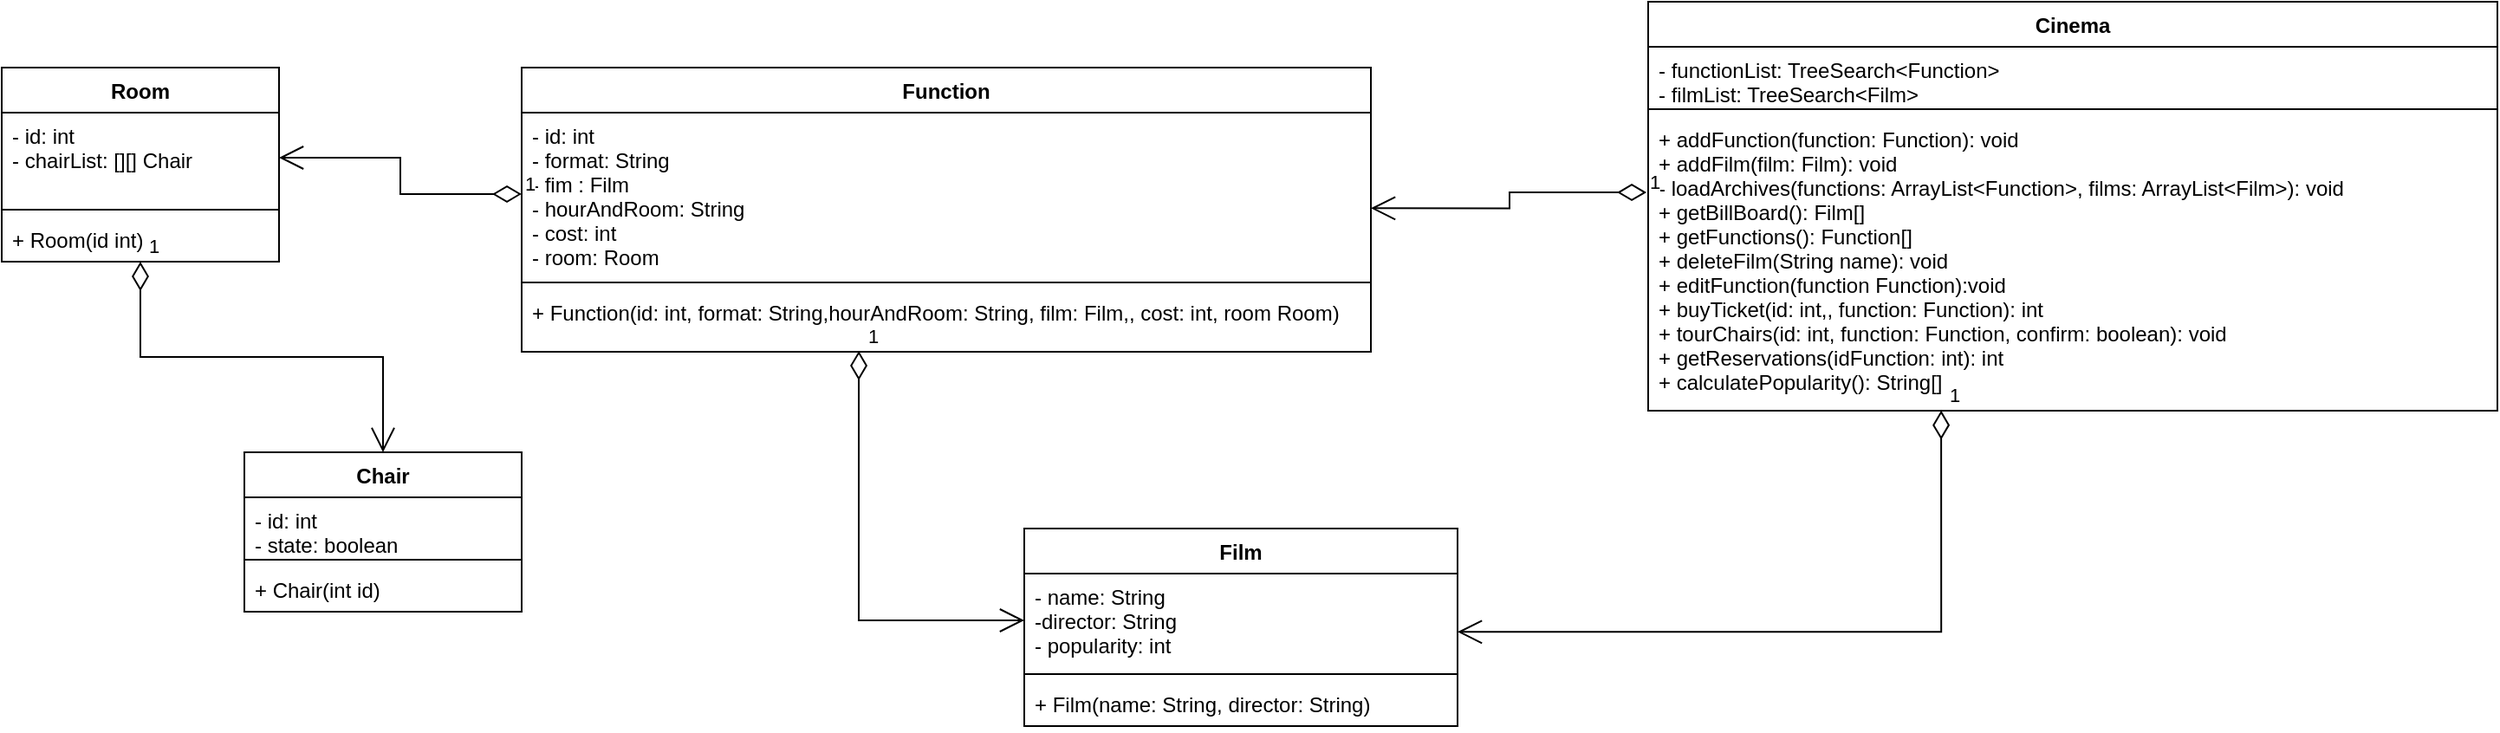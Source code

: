 <mxfile version="20.5.3" type="device"><diagram id="0tQVQqgjo7XDCTj0e0Ii" name="Page-1"><mxGraphModel dx="2309" dy="666" grid="1" gridSize="10" guides="1" tooltips="1" connect="1" arrows="1" fold="1" page="1" pageScale="1" pageWidth="827" pageHeight="1169" math="0" shadow="0"><root><mxCell id="0"/><mxCell id="1" parent="0"/><mxCell id="ztGnJhwstgP3MqO_1_AC-1" value="Cinema" style="swimlane;fontStyle=1;align=center;verticalAlign=top;childLayout=stackLayout;horizontal=1;startSize=26;horizontalStack=0;resizeParent=1;resizeParentMax=0;resizeLast=0;collapsible=1;marginBottom=0;" parent="1" vertex="1"><mxGeometry x="490" y="24" width="490" height="236" as="geometry"/></mxCell><mxCell id="ztGnJhwstgP3MqO_1_AC-2" value="- functionList: TreeSearch&lt;Function&gt;&#10;- filmList: TreeSearch&lt;Film&gt;" style="text;strokeColor=none;fillColor=none;align=left;verticalAlign=top;spacingLeft=4;spacingRight=4;overflow=hidden;rotatable=0;points=[[0,0.5],[1,0.5]];portConstraint=eastwest;" parent="ztGnJhwstgP3MqO_1_AC-1" vertex="1"><mxGeometry y="26" width="490" height="32" as="geometry"/></mxCell><mxCell id="ztGnJhwstgP3MqO_1_AC-3" value="" style="line;strokeWidth=1;fillColor=none;align=left;verticalAlign=middle;spacingTop=-1;spacingLeft=3;spacingRight=3;rotatable=0;labelPosition=right;points=[];portConstraint=eastwest;" parent="ztGnJhwstgP3MqO_1_AC-1" vertex="1"><mxGeometry y="58" width="490" height="8" as="geometry"/></mxCell><mxCell id="ztGnJhwstgP3MqO_1_AC-4" value="+ addFunction(function: Function): void&#10;+ addFilm(film: Film): void&#10;- loadArchives(functions: ArrayList&lt;Function&gt;, films: ArrayList&lt;Film&gt;): void&#10;+ getBillBoard(): Film[]&#10;+ getFunctions(): Function[]&#10;+ deleteFilm(String name): void&#10;+ editFunction(function Function):void &#10;+ buyTicket(id: int,, function: Function): int&#10;+ tourChairs(id: int, function: Function, confirm: boolean): void&#10;+ getReservations(idFunction: int): int&#10;+ calculatePopularity(): String[]" style="text;strokeColor=none;fillColor=none;align=left;verticalAlign=top;spacingLeft=4;spacingRight=4;overflow=hidden;rotatable=0;points=[[0,0.5],[1,0.5]];portConstraint=eastwest;" parent="ztGnJhwstgP3MqO_1_AC-1" vertex="1"><mxGeometry y="66" width="490" height="170" as="geometry"/></mxCell><mxCell id="mkna8YRRzsEr1GrNP2t1-1" value="Function" style="swimlane;fontStyle=1;align=center;verticalAlign=top;childLayout=stackLayout;horizontal=1;startSize=26;horizontalStack=0;resizeParent=1;resizeParentMax=0;resizeLast=0;collapsible=1;marginBottom=0;" parent="1" vertex="1"><mxGeometry x="-160" y="62" width="490" height="164" as="geometry"/></mxCell><mxCell id="mkna8YRRzsEr1GrNP2t1-2" value="- id: int&#10;- format: String&#10;- fim : Film&#10;- hourAndRoom: String&#10;- cost: int&#10;- room: Room" style="text;strokeColor=none;fillColor=none;align=left;verticalAlign=top;spacingLeft=4;spacingRight=4;overflow=hidden;rotatable=0;points=[[0,0.5],[1,0.5]];portConstraint=eastwest;" parent="mkna8YRRzsEr1GrNP2t1-1" vertex="1"><mxGeometry y="26" width="490" height="94" as="geometry"/></mxCell><mxCell id="mkna8YRRzsEr1GrNP2t1-3" value="" style="line;strokeWidth=1;fillColor=none;align=left;verticalAlign=middle;spacingTop=-1;spacingLeft=3;spacingRight=3;rotatable=0;labelPosition=right;points=[];portConstraint=eastwest;" parent="mkna8YRRzsEr1GrNP2t1-1" vertex="1"><mxGeometry y="120" width="490" height="8" as="geometry"/></mxCell><mxCell id="mkna8YRRzsEr1GrNP2t1-4" value="+ Function(id: int, format: String,hourAndRoom: String, film: Film,, cost: int, room Room)" style="text;strokeColor=none;fillColor=none;align=left;verticalAlign=top;spacingLeft=4;spacingRight=4;overflow=hidden;rotatable=0;points=[[0,0.5],[1,0.5]];portConstraint=eastwest;" parent="mkna8YRRzsEr1GrNP2t1-1" vertex="1"><mxGeometry y="128" width="490" height="36" as="geometry"/></mxCell><mxCell id="mkna8YRRzsEr1GrNP2t1-5" value="Film" style="swimlane;fontStyle=1;align=center;verticalAlign=top;childLayout=stackLayout;horizontal=1;startSize=26;horizontalStack=0;resizeParent=1;resizeParentMax=0;resizeLast=0;collapsible=1;marginBottom=0;" parent="1" vertex="1"><mxGeometry x="130" y="328" width="250" height="114" as="geometry"/></mxCell><mxCell id="mkna8YRRzsEr1GrNP2t1-6" value="- name: String&#10;-director: String&#10;- popularity: int " style="text;strokeColor=none;fillColor=none;align=left;verticalAlign=top;spacingLeft=4;spacingRight=4;overflow=hidden;rotatable=0;points=[[0,0.5],[1,0.5]];portConstraint=eastwest;" parent="mkna8YRRzsEr1GrNP2t1-5" vertex="1"><mxGeometry y="26" width="250" height="54" as="geometry"/></mxCell><mxCell id="mkna8YRRzsEr1GrNP2t1-7" value="" style="line;strokeWidth=1;fillColor=none;align=left;verticalAlign=middle;spacingTop=-1;spacingLeft=3;spacingRight=3;rotatable=0;labelPosition=right;points=[];portConstraint=eastwest;" parent="mkna8YRRzsEr1GrNP2t1-5" vertex="1"><mxGeometry y="80" width="250" height="8" as="geometry"/></mxCell><mxCell id="mkna8YRRzsEr1GrNP2t1-8" value="+ Film(name: String, director: String)" style="text;strokeColor=none;fillColor=none;align=left;verticalAlign=top;spacingLeft=4;spacingRight=4;overflow=hidden;rotatable=0;points=[[0,0.5],[1,0.5]];portConstraint=eastwest;" parent="mkna8YRRzsEr1GrNP2t1-5" vertex="1"><mxGeometry y="88" width="250" height="26" as="geometry"/></mxCell><mxCell id="1Z81CHe3184MXokjK5SE-2" value="1" style="endArrow=open;html=1;endSize=12;startArrow=diamondThin;startSize=14;startFill=0;edgeStyle=orthogonalEdgeStyle;align=left;verticalAlign=bottom;rounded=0;exitX=0.397;exitY=0.988;exitDx=0;exitDy=0;exitPerimeter=0;entryX=0;entryY=0.5;entryDx=0;entryDy=0;" parent="1" source="mkna8YRRzsEr1GrNP2t1-4" target="mkna8YRRzsEr1GrNP2t1-6" edge="1"><mxGeometry x="-1" y="3" relative="1" as="geometry"><mxPoint x="10" y="410" as="sourcePoint"/><mxPoint x="170" y="410" as="targetPoint"/></mxGeometry></mxCell><mxCell id="1Z81CHe3184MXokjK5SE-3" value="1" style="endArrow=open;html=1;endSize=12;startArrow=diamondThin;startSize=14;startFill=0;edgeStyle=orthogonalEdgeStyle;align=left;verticalAlign=bottom;rounded=0;exitX=-0.002;exitY=0.259;exitDx=0;exitDy=0;exitPerimeter=0;entryX=1;entryY=0.587;entryDx=0;entryDy=0;entryPerimeter=0;" parent="1" source="ztGnJhwstgP3MqO_1_AC-4" target="mkna8YRRzsEr1GrNP2t1-2" edge="1"><mxGeometry x="-1" y="3" relative="1" as="geometry"><mxPoint x="280" y="60" as="sourcePoint"/><mxPoint x="440" y="60" as="targetPoint"/></mxGeometry></mxCell><mxCell id="1Z81CHe3184MXokjK5SE-4" value="1" style="endArrow=open;html=1;endSize=12;startArrow=diamondThin;startSize=14;startFill=0;edgeStyle=orthogonalEdgeStyle;align=left;verticalAlign=bottom;rounded=0;exitX=0.345;exitY=0.999;exitDx=0;exitDy=0;exitPerimeter=0;entryX=1;entryY=0.623;entryDx=0;entryDy=0;entryPerimeter=0;" parent="1" source="ztGnJhwstgP3MqO_1_AC-4" target="mkna8YRRzsEr1GrNP2t1-6" edge="1"><mxGeometry x="-1" y="3" relative="1" as="geometry"><mxPoint x="490" y="380" as="sourcePoint"/><mxPoint x="650" y="380" as="targetPoint"/></mxGeometry></mxCell><mxCell id="p9YT2tWeyzOnMZ_i8SSG-1" value="Chair" style="swimlane;fontStyle=1;align=center;verticalAlign=top;childLayout=stackLayout;horizontal=1;startSize=26;horizontalStack=0;resizeParent=1;resizeParentMax=0;resizeLast=0;collapsible=1;marginBottom=0;" parent="1" vertex="1"><mxGeometry x="-320" y="284" width="160" height="92" as="geometry"/></mxCell><mxCell id="p9YT2tWeyzOnMZ_i8SSG-2" value="- id: int&#10;- state: boolean" style="text;strokeColor=none;fillColor=none;align=left;verticalAlign=top;spacingLeft=4;spacingRight=4;overflow=hidden;rotatable=0;points=[[0,0.5],[1,0.5]];portConstraint=eastwest;" parent="p9YT2tWeyzOnMZ_i8SSG-1" vertex="1"><mxGeometry y="26" width="160" height="32" as="geometry"/></mxCell><mxCell id="p9YT2tWeyzOnMZ_i8SSG-3" value="" style="line;strokeWidth=1;fillColor=none;align=left;verticalAlign=middle;spacingTop=-1;spacingLeft=3;spacingRight=3;rotatable=0;labelPosition=right;points=[];portConstraint=eastwest;strokeColor=inherit;" parent="p9YT2tWeyzOnMZ_i8SSG-1" vertex="1"><mxGeometry y="58" width="160" height="8" as="geometry"/></mxCell><mxCell id="p9YT2tWeyzOnMZ_i8SSG-4" value="+ Chair(int id)" style="text;strokeColor=none;fillColor=none;align=left;verticalAlign=top;spacingLeft=4;spacingRight=4;overflow=hidden;rotatable=0;points=[[0,0.5],[1,0.5]];portConstraint=eastwest;" parent="p9YT2tWeyzOnMZ_i8SSG-1" vertex="1"><mxGeometry y="66" width="160" height="26" as="geometry"/></mxCell><mxCell id="p9YT2tWeyzOnMZ_i8SSG-5" value="1" style="endArrow=open;html=1;endSize=12;startArrow=diamondThin;startSize=14;startFill=0;edgeStyle=orthogonalEdgeStyle;align=left;verticalAlign=bottom;rounded=0;entryX=0.5;entryY=0;entryDx=0;entryDy=0;exitX=0.5;exitY=1;exitDx=0;exitDy=0;" parent="1" source="Ip-mCOtpE361Nnukqvl1-1" target="p9YT2tWeyzOnMZ_i8SSG-1" edge="1"><mxGeometry x="-1" y="3" relative="1" as="geometry"><mxPoint x="-360" y="170" as="sourcePoint"/><mxPoint x="-200" y="170" as="targetPoint"/></mxGeometry></mxCell><mxCell id="Ip-mCOtpE361Nnukqvl1-1" value="Room" style="swimlane;fontStyle=1;align=center;verticalAlign=top;childLayout=stackLayout;horizontal=1;startSize=26;horizontalStack=0;resizeParent=1;resizeParentMax=0;resizeLast=0;collapsible=1;marginBottom=0;" vertex="1" parent="1"><mxGeometry x="-460" y="62" width="160" height="112" as="geometry"/></mxCell><mxCell id="Ip-mCOtpE361Nnukqvl1-2" value="- id: int&#10;- chairList: [][] Chair&#10; " style="text;strokeColor=none;fillColor=none;align=left;verticalAlign=top;spacingLeft=4;spacingRight=4;overflow=hidden;rotatable=0;points=[[0,0.5],[1,0.5]];portConstraint=eastwest;" vertex="1" parent="Ip-mCOtpE361Nnukqvl1-1"><mxGeometry y="26" width="160" height="52" as="geometry"/></mxCell><mxCell id="Ip-mCOtpE361Nnukqvl1-3" value="" style="line;strokeWidth=1;fillColor=none;align=left;verticalAlign=middle;spacingTop=-1;spacingLeft=3;spacingRight=3;rotatable=0;labelPosition=right;points=[];portConstraint=eastwest;strokeColor=inherit;" vertex="1" parent="Ip-mCOtpE361Nnukqvl1-1"><mxGeometry y="78" width="160" height="8" as="geometry"/></mxCell><mxCell id="Ip-mCOtpE361Nnukqvl1-4" value="+ Room(id int)" style="text;strokeColor=none;fillColor=none;align=left;verticalAlign=top;spacingLeft=4;spacingRight=4;overflow=hidden;rotatable=0;points=[[0,0.5],[1,0.5]];portConstraint=eastwest;" vertex="1" parent="Ip-mCOtpE361Nnukqvl1-1"><mxGeometry y="86" width="160" height="26" as="geometry"/></mxCell><mxCell id="Ip-mCOtpE361Nnukqvl1-5" value="1" style="endArrow=open;html=1;endSize=12;startArrow=diamondThin;startSize=14;startFill=0;edgeStyle=orthogonalEdgeStyle;align=left;verticalAlign=bottom;rounded=0;exitX=0;exitY=0.5;exitDx=0;exitDy=0;entryX=1;entryY=0.5;entryDx=0;entryDy=0;" edge="1" parent="1" source="mkna8YRRzsEr1GrNP2t1-2" target="Ip-mCOtpE361Nnukqvl1-2"><mxGeometry x="-1" y="3" relative="1" as="geometry"><mxPoint x="-300" y="40" as="sourcePoint"/><mxPoint x="-140" y="40" as="targetPoint"/></mxGeometry></mxCell></root></mxGraphModel></diagram></mxfile>
